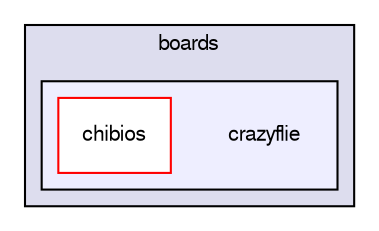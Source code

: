 digraph "sw/airborne/boards/crazyflie" {
  compound=true
  node [ fontsize="10", fontname="FreeSans"];
  edge [ labelfontsize="10", labelfontname="FreeSans"];
  subgraph clusterdir_e030268cd18297cf6282390f76bfcf7f {
    graph [ bgcolor="#ddddee", pencolor="black", label="boards" fontname="FreeSans", fontsize="10", URL="dir_e030268cd18297cf6282390f76bfcf7f.html"]
  subgraph clusterdir_ccb8e4b2d77705d6c10feb227c7a02be {
    graph [ bgcolor="#eeeeff", pencolor="black", label="" URL="dir_ccb8e4b2d77705d6c10feb227c7a02be.html"];
    dir_ccb8e4b2d77705d6c10feb227c7a02be [shape=plaintext label="crazyflie"];
    dir_5fa7f7fa3d65bb6e3618538f771af0cc [shape=box label="chibios" color="red" fillcolor="white" style="filled" URL="dir_5fa7f7fa3d65bb6e3618538f771af0cc.html"];
  }
  }
}
